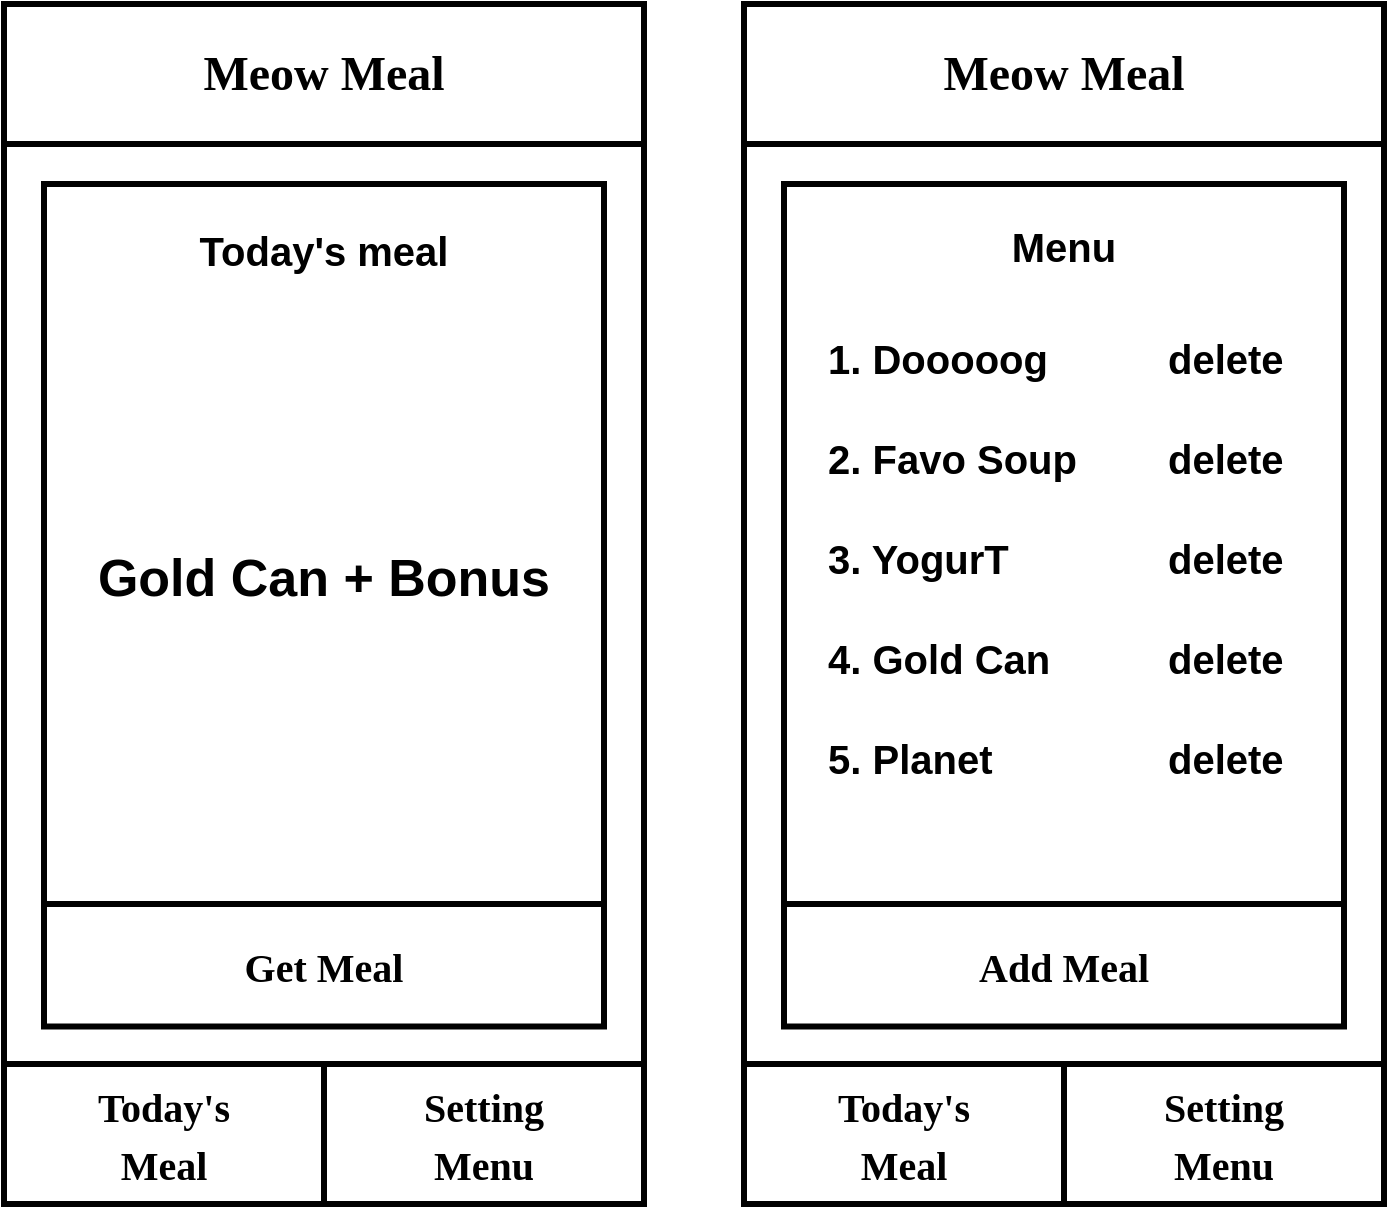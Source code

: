 <mxfile version="13.6.5">
    <diagram id="6hGFLwfOUW9BJ-s0fimq" name="Page-1">
        <mxGraphModel dx="1070" dy="1230" grid="1" gridSize="10" guides="1" tooltips="1" connect="1" arrows="1" fold="1" page="1" pageScale="1" pageWidth="800" pageHeight="700" math="0" shadow="0">
            <root>
                <mxCell id="0"/>
                <mxCell id="1" parent="0"/>
                <mxCell id="72" value="" style="rounded=0;whiteSpace=wrap;html=1;strokeWidth=3;fillColor=none;" parent="1" vertex="1">
                    <mxGeometry x="60" y="40" width="320" height="600" as="geometry"/>
                </mxCell>
                <mxCell id="63" value="" style="rounded=0;whiteSpace=wrap;html=1;fontFamily=微軟正黑體;fontSize=24;fontStyle=1;strokeWidth=3;shadow=0;glass=0;comic=0;" parent="1" vertex="1">
                    <mxGeometry x="60" y="570" width="320" height="70" as="geometry"/>
                </mxCell>
                <mxCell id="98" value="&lt;span style=&quot;font-size: 20px&quot;&gt;Get Meal&lt;/span&gt;" style="rounded=0;whiteSpace=wrap;html=1;fontFamily=微軟正黑體;fontSize=24;fontStyle=1;strokeWidth=3;shadow=0;glass=0;comic=0;" vertex="1" parent="1">
                    <mxGeometry x="80" y="490" width="280" height="61.25" as="geometry"/>
                </mxCell>
                <mxCell id="100" value="&lt;span style=&quot;font-size: 20px&quot;&gt;Today's&lt;br&gt;Meal&lt;br&gt;&lt;/span&gt;" style="rounded=0;whiteSpace=wrap;html=1;fontFamily=微軟正黑體;fontSize=24;fontStyle=1;strokeWidth=3;shadow=0;glass=0;comic=0;" vertex="1" parent="1">
                    <mxGeometry x="60" y="570" width="160" height="70" as="geometry"/>
                </mxCell>
                <mxCell id="103" value="&lt;span style=&quot;font-size: 20px&quot;&gt;Setting&lt;br&gt;Menu&lt;br&gt;&lt;/span&gt;" style="rounded=0;whiteSpace=wrap;html=1;fontFamily=微軟正黑體;fontSize=24;fontStyle=1;strokeWidth=3;shadow=0;glass=0;comic=0;" vertex="1" parent="1">
                    <mxGeometry x="220" y="570" width="160" height="70" as="geometry"/>
                </mxCell>
                <mxCell id="104" value="" style="rounded=0;whiteSpace=wrap;html=1;strokeWidth=3;fillColor=none;" vertex="1" parent="1">
                    <mxGeometry x="430" y="40" width="320" height="600" as="geometry"/>
                </mxCell>
                <mxCell id="105" value="" style="rounded=0;whiteSpace=wrap;html=1;fontFamily=微軟正黑體;fontSize=24;fontStyle=1;strokeWidth=3;shadow=0;glass=0;comic=0;" vertex="1" parent="1">
                    <mxGeometry x="430" y="570" width="320" height="70" as="geometry"/>
                </mxCell>
                <mxCell id="108" value="&lt;span style=&quot;font-size: 20px&quot;&gt;Add Meal&lt;/span&gt;" style="rounded=0;whiteSpace=wrap;html=1;fontFamily=微軟正黑體;fontSize=24;fontStyle=1;strokeWidth=3;shadow=0;glass=0;comic=0;" vertex="1" parent="1">
                    <mxGeometry x="450" y="490" width="280" height="61.25" as="geometry"/>
                </mxCell>
                <mxCell id="109" value="&lt;span style=&quot;font-size: 20px&quot;&gt;Today's&lt;br&gt;Meal&lt;br&gt;&lt;/span&gt;" style="rounded=0;whiteSpace=wrap;html=1;fontFamily=微軟正黑體;fontSize=24;fontStyle=1;strokeWidth=3;shadow=0;glass=0;comic=0;" vertex="1" parent="1">
                    <mxGeometry x="430" y="570" width="160" height="70" as="geometry"/>
                </mxCell>
                <mxCell id="110" value="&lt;span style=&quot;font-size: 20px&quot;&gt;Setting&lt;br&gt;Menu&lt;br&gt;&lt;/span&gt;" style="rounded=0;whiteSpace=wrap;html=1;fontFamily=微軟正黑體;fontSize=24;fontStyle=1;strokeWidth=3;shadow=0;glass=0;comic=0;" vertex="1" parent="1">
                    <mxGeometry x="590" y="570" width="160" height="70" as="geometry"/>
                </mxCell>
                <mxCell id="129" value="" style="group" vertex="1" connectable="0" parent="1">
                    <mxGeometry x="450" y="130" width="280" height="360" as="geometry"/>
                </mxCell>
                <mxCell id="106" value="" style="rounded=0;whiteSpace=wrap;html=1;fontFamily=微軟正黑體;fontSize=24;fontStyle=1;strokeWidth=3;shadow=0;glass=0;comic=0;" vertex="1" parent="129">
                    <mxGeometry width="280" height="360.0" as="geometry"/>
                </mxCell>
                <mxCell id="107" value="&lt;span style=&quot;font-size: 20px&quot;&gt;&lt;b&gt;Menu&lt;/b&gt;&lt;/span&gt;" style="text;html=1;fillColor=none;align=center;verticalAlign=middle;whiteSpace=wrap;rounded=0;labelBorderColor=none;" vertex="1" parent="129">
                    <mxGeometry width="280" height="61.714" as="geometry"/>
                </mxCell>
                <mxCell id="130" value="" style="group" vertex="1" connectable="0" parent="129">
                    <mxGeometry x="20" y="61.71" width="240" height="250.0" as="geometry"/>
                </mxCell>
                <mxCell id="131" value="&lt;span style=&quot;font-size: 20px&quot;&gt;&lt;b&gt;1. Dooooog&lt;/b&gt;&lt;/span&gt;" style="text;html=1;fillColor=none;align=left;verticalAlign=middle;whiteSpace=wrap;rounded=0;labelBorderColor=none;" vertex="1" parent="130">
                    <mxGeometry width="240" height="50" as="geometry"/>
                </mxCell>
                <mxCell id="132" value="&lt;span style=&quot;font-size: 20px&quot;&gt;&lt;b&gt;2. Favo Soup&lt;/b&gt;&lt;/span&gt;" style="text;html=1;fillColor=none;align=left;verticalAlign=middle;whiteSpace=wrap;rounded=0;labelBorderColor=none;" vertex="1" parent="130">
                    <mxGeometry y="50" width="240" height="50" as="geometry"/>
                </mxCell>
                <mxCell id="133" value="&lt;span style=&quot;font-size: 20px&quot;&gt;&lt;b&gt;3. YogurT&lt;/b&gt;&lt;/span&gt;" style="text;html=1;fillColor=none;align=left;verticalAlign=middle;whiteSpace=wrap;rounded=0;labelBorderColor=none;" vertex="1" parent="130">
                    <mxGeometry y="100" width="240" height="50" as="geometry"/>
                </mxCell>
                <mxCell id="134" value="&lt;span style=&quot;font-size: 20px&quot;&gt;&lt;b&gt;4. Gold Can&lt;/b&gt;&lt;/span&gt;" style="text;html=1;fillColor=none;align=left;verticalAlign=middle;whiteSpace=wrap;rounded=0;labelBorderColor=none;" vertex="1" parent="130">
                    <mxGeometry y="150" width="240" height="50" as="geometry"/>
                </mxCell>
                <mxCell id="135" value="&lt;span style=&quot;font-size: 20px&quot;&gt;&lt;b&gt;5. Planet&lt;/b&gt;&lt;/span&gt;" style="text;html=1;fillColor=none;align=left;verticalAlign=middle;whiteSpace=wrap;rounded=0;labelBorderColor=none;" vertex="1" parent="130">
                    <mxGeometry y="200" width="240" height="50" as="geometry"/>
                </mxCell>
                <mxCell id="141" value="&lt;b style=&quot;font-size: 20px&quot;&gt;delete&lt;/b&gt;" style="text;html=1;fillColor=none;align=left;verticalAlign=middle;whiteSpace=wrap;rounded=0;labelBorderColor=none;" vertex="1" parent="130">
                    <mxGeometry x="170" width="70" height="50" as="geometry"/>
                </mxCell>
                <mxCell id="142" value="&lt;span style=&quot;font-size: 20px&quot;&gt;&lt;b&gt;delete&lt;/b&gt;&lt;/span&gt;" style="text;html=1;fillColor=none;align=left;verticalAlign=middle;whiteSpace=wrap;rounded=0;labelBorderColor=none;" vertex="1" parent="130">
                    <mxGeometry x="170" y="50" width="70" height="50" as="geometry"/>
                </mxCell>
                <mxCell id="143" value="&lt;b style=&quot;font-size: 20px&quot;&gt;delete&lt;/b&gt;" style="text;html=1;fillColor=none;align=left;verticalAlign=middle;whiteSpace=wrap;rounded=0;labelBorderColor=none;" vertex="1" parent="130">
                    <mxGeometry x="170" y="100" width="70" height="50" as="geometry"/>
                </mxCell>
                <mxCell id="144" value="&lt;b style=&quot;font-size: 20px&quot;&gt;delete&lt;/b&gt;" style="text;html=1;fillColor=none;align=left;verticalAlign=middle;whiteSpace=wrap;rounded=0;labelBorderColor=none;" vertex="1" parent="130">
                    <mxGeometry x="170" y="150" width="70" height="50" as="geometry"/>
                </mxCell>
                <mxCell id="145" value="&lt;b style=&quot;font-size: 20px&quot;&gt;delete&lt;/b&gt;" style="text;html=1;fillColor=none;align=left;verticalAlign=middle;whiteSpace=wrap;rounded=0;labelBorderColor=none;" vertex="1" parent="130">
                    <mxGeometry x="170" y="200" width="70" height="50" as="geometry"/>
                </mxCell>
                <mxCell id="136" value="" style="group" vertex="1" connectable="0" parent="1">
                    <mxGeometry x="80" y="130" width="280" height="360" as="geometry"/>
                </mxCell>
                <mxCell id="94" value="" style="rounded=0;whiteSpace=wrap;html=1;fontFamily=微軟正黑體;fontSize=24;fontStyle=1;strokeWidth=3;shadow=0;glass=0;comic=0;" vertex="1" parent="136">
                    <mxGeometry width="280" height="360.0" as="geometry"/>
                </mxCell>
                <mxCell id="96" value="&lt;span style=&quot;font-size: 20px&quot;&gt;&lt;b&gt;Today's meal&lt;/b&gt;&lt;/span&gt;" style="text;html=1;fillColor=none;align=center;verticalAlign=middle;whiteSpace=wrap;rounded=0;labelBorderColor=none;" vertex="1" parent="136">
                    <mxGeometry width="280" height="65.455" as="geometry"/>
                </mxCell>
                <mxCell id="137" value="&lt;b style=&quot;font-size: 26px ; text-align: left&quot;&gt;Gold Can + Bonus&lt;/b&gt;" style="text;html=1;fillColor=none;align=center;verticalAlign=middle;whiteSpace=wrap;rounded=0;labelBorderColor=none;fontSize=32;" vertex="1" parent="136">
                    <mxGeometry y="164.571" width="280" height="61.714" as="geometry"/>
                </mxCell>
                <mxCell id="138" value="Meow Meal" style="rounded=0;whiteSpace=wrap;html=1;fontFamily=微軟正黑體;fontSize=24;fontStyle=1;strokeWidth=3;shadow=0;glass=0;comic=0;" vertex="1" parent="1">
                    <mxGeometry x="60" y="40" width="320" height="70" as="geometry"/>
                </mxCell>
                <mxCell id="139" value="Meow Meal" style="rounded=0;whiteSpace=wrap;html=1;fontFamily=微軟正黑體;fontSize=24;fontStyle=1;strokeWidth=3;shadow=0;glass=0;comic=0;" vertex="1" parent="1">
                    <mxGeometry x="430" y="40" width="320" height="70" as="geometry"/>
                </mxCell>
            </root>
        </mxGraphModel>
    </diagram>
</mxfile>